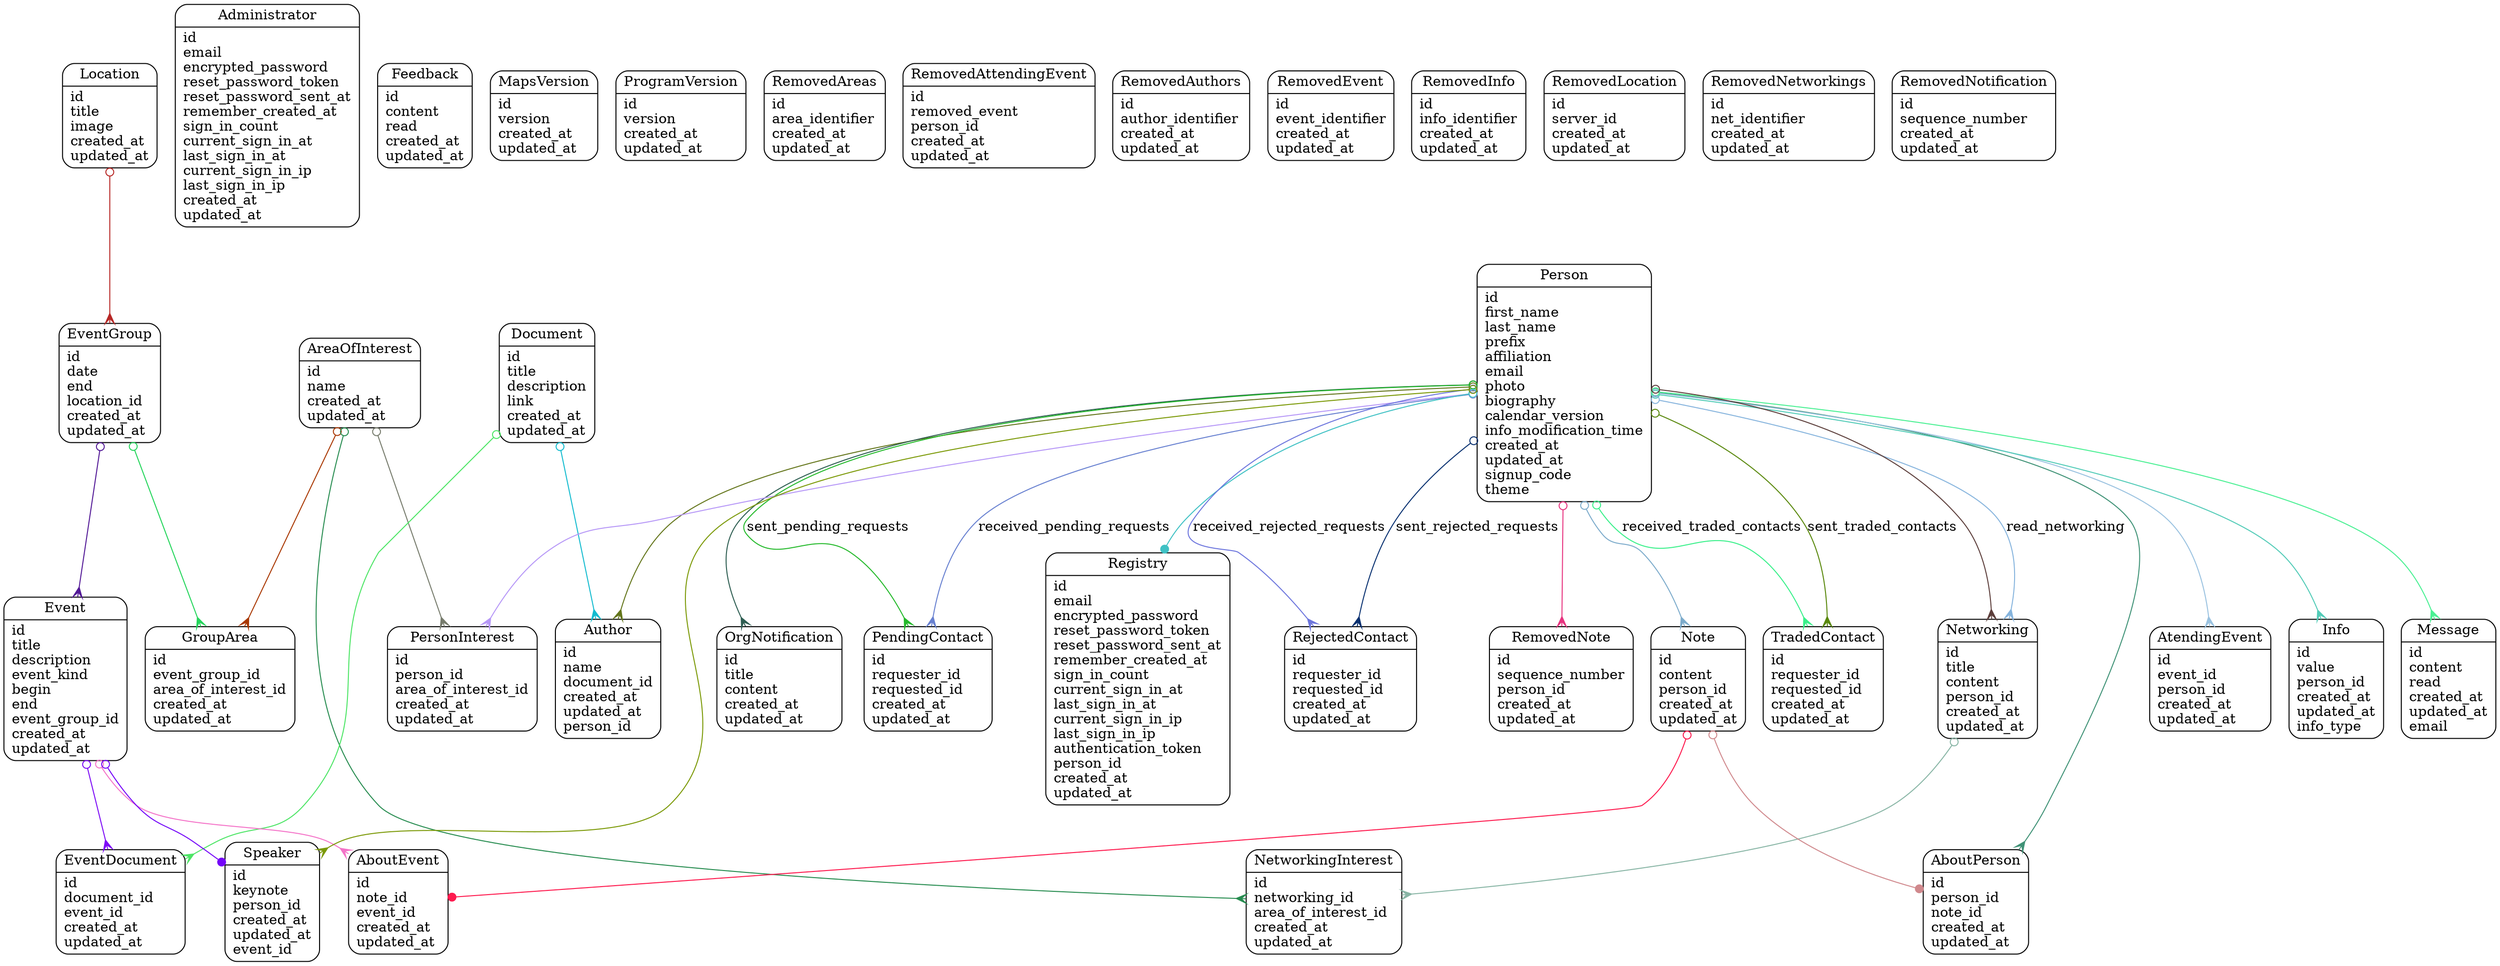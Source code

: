 digraph models_diagram {
	graph[overlap=false, splines=true]
	"AboutEvent" [shape=Mrecord, label="{AboutEvent|id\lnote_id\levent_id\lcreated_at\lupdated_at\l}"]
	"AboutPerson" [shape=Mrecord, label="{AboutPerson|id\lperson_id\lnote_id\lcreated_at\lupdated_at\l}"]
	"Administrator" [shape=Mrecord, label="{Administrator|id\lemail\lencrypted_password\lreset_password_token\lreset_password_sent_at\lremember_created_at\lsign_in_count\lcurrent_sign_in_at\llast_sign_in_at\lcurrent_sign_in_ip\llast_sign_in_ip\lcreated_at\lupdated_at\l}"]
	"AreaOfInterest" [shape=Mrecord, label="{AreaOfInterest|id\lname\lcreated_at\lupdated_at\l}"]
	"AtendingEvent" [shape=Mrecord, label="{AtendingEvent|id\levent_id\lperson_id\lcreated_at\lupdated_at\l}"]
	"Author" [shape=Mrecord, label="{Author|id\lname\ldocument_id\lcreated_at\lupdated_at\lperson_id\l}"]
	"Document" [shape=Mrecord, label="{Document|id\ltitle\ldescription\llink\lcreated_at\lupdated_at\l}"]
	"Event" [shape=Mrecord, label="{Event|id\ltitle\ldescription\levent_kind\lbegin\lend\levent_group_id\lcreated_at\lupdated_at\l}"]
	"EventDocument" [shape=Mrecord, label="{EventDocument|id\ldocument_id\levent_id\lcreated_at\lupdated_at\l}"]
	"EventGroup" [shape=Mrecord, label="{EventGroup|id\ldate\lend\llocation_id\lcreated_at\lupdated_at\l}"]
	"Feedback" [shape=Mrecord, label="{Feedback|id\lcontent\lread\lcreated_at\lupdated_at\l}"]
	"GroupArea" [shape=Mrecord, label="{GroupArea|id\levent_group_id\larea_of_interest_id\lcreated_at\lupdated_at\l}"]
	"Info" [shape=Mrecord, label="{Info|id\lvalue\lperson_id\lcreated_at\lupdated_at\linfo_type\l}"]
	"Location" [shape=Mrecord, label="{Location|id\ltitle\limage\lcreated_at\lupdated_at\l}"]
	"MapsVersion" [shape=Mrecord, label="{MapsVersion|id\lversion\lcreated_at\lupdated_at\l}"]
	"Message" [shape=Mrecord, label="{Message|id\lcontent\lread\lcreated_at\lupdated_at\lemail\l}"]
	"Networking" [shape=Mrecord, label="{Networking|id\ltitle\lcontent\lperson_id\lcreated_at\lupdated_at\l}"]
	"NetworkingInterest" [shape=Mrecord, label="{NetworkingInterest|id\lnetworking_id\larea_of_interest_id\lcreated_at\lupdated_at\l}"]
	"Note" [shape=Mrecord, label="{Note|id\lcontent\lperson_id\lcreated_at\lupdated_at\l}"]
	"OrgNotification" [shape=Mrecord, label="{OrgNotification|id\ltitle\lcontent\lcreated_at\lupdated_at\l}"]
	"PendingContact" [shape=Mrecord, label="{PendingContact|id\lrequester_id\lrequested_id\lcreated_at\lupdated_at\l}"]
	"Person" [shape=Mrecord, label="{Person|id\lfirst_name\llast_name\lprefix\laffiliation\lemail\lphoto\lbiography\lcalendar_version\linfo_modification_time\lcreated_at\lupdated_at\lsignup_code\ltheme\l}"]
	"PersonInterest" [shape=Mrecord, label="{PersonInterest|id\lperson_id\larea_of_interest_id\lcreated_at\lupdated_at\l}"]
	"ProgramVersion" [shape=Mrecord, label="{ProgramVersion|id\lversion\lcreated_at\lupdated_at\l}"]
	"Registry" [shape=Mrecord, label="{Registry|id\lemail\lencrypted_password\lreset_password_token\lreset_password_sent_at\lremember_created_at\lsign_in_count\lcurrent_sign_in_at\llast_sign_in_at\lcurrent_sign_in_ip\llast_sign_in_ip\lauthentication_token\lperson_id\lcreated_at\lupdated_at\l}"]
	"RejectedContact" [shape=Mrecord, label="{RejectedContact|id\lrequester_id\lrequested_id\lcreated_at\lupdated_at\l}"]
	"RemovedAreas" [shape=Mrecord, label="{RemovedAreas|id\larea_identifier\lcreated_at\lupdated_at\l}"]
	"RemovedAttendingEvent" [shape=Mrecord, label="{RemovedAttendingEvent|id\lremoved_event\lperson_id\lcreated_at\lupdated_at\l}"]
	"RemovedAuthors" [shape=Mrecord, label="{RemovedAuthors|id\lauthor_identifier\lcreated_at\lupdated_at\l}"]
	"RemovedEvent" [shape=Mrecord, label="{RemovedEvent|id\levent_identifier\lcreated_at\lupdated_at\l}"]
	"RemovedInfo" [shape=Mrecord, label="{RemovedInfo|id\linfo_identifier\lcreated_at\lupdated_at\l}"]
	"RemovedLocation" [shape=Mrecord, label="{RemovedLocation|id\lserver_id\lcreated_at\lupdated_at\l}"]
	"RemovedNetworkings" [shape=Mrecord, label="{RemovedNetworkings|id\lnet_identifier\lcreated_at\lupdated_at\l}"]
	"RemovedNote" [shape=Mrecord, label="{RemovedNote|id\lsequence_number\lperson_id\lcreated_at\lupdated_at\l}"]
	"RemovedNotification" [shape=Mrecord, label="{RemovedNotification|id\lsequence_number\lcreated_at\lupdated_at\l}"]
	"Speaker" [shape=Mrecord, label="{Speaker|id\lkeynote\lperson_id\lcreated_at\lupdated_at\levent_id\l}"]
	"TradedContact" [shape=Mrecord, label="{TradedContact|id\lrequester_id\lrequested_id\lcreated_at\lupdated_at\l}"]
	"AreaOfInterest" -> "GroupArea" [arrowtail=odot, arrowhead=crow, dir=both color="#A93804"]
	"AreaOfInterest" -> "NetworkingInterest" [arrowtail=odot, arrowhead=crow, dir=both color="#278C50"]
	"AreaOfInterest" -> "PersonInterest" [arrowtail=odot, arrowhead=crow, dir=both color="#767B6C"]
	"Document" -> "Author" [arrowtail=odot, arrowhead=crow, dir=both color="#13BBCF"]
	"Document" -> "EventDocument" [arrowtail=odot, arrowhead=crow, dir=both color="#4CE565"]
	"Event" -> "AboutEvent" [arrowtail=odot, arrowhead=crow, dir=both color="#F473C8"]
	"Event" -> "Speaker" [arrowtail=odot, arrowhead=dot, dir=both color="#7405F8"]
	"Event" -> "EventDocument" [arrowtail=odot, arrowhead=crow, dir=both color="#7D0CF6"]
	"EventGroup" -> "Event" [arrowtail=odot, arrowhead=crow, dir=both color="#521896"]
	"EventGroup" -> "GroupArea" [arrowtail=odot, arrowhead=crow, dir=both color="#24D55B"]
	"Location" -> "EventGroup" [arrowtail=odot, arrowhead=crow, dir=both color="#B72725"]
	"Networking" -> "NetworkingInterest" [arrowtail=odot, arrowhead=crow, dir=both color="#88B5A5"]
	"Note" -> "AboutPerson" [arrowtail=odot, arrowhead=dot, dir=both color="#D0898D"]
	"Note" -> "AboutEvent" [arrowtail=odot, arrowhead=dot, dir=both color="#FE1B4F"]
	"Person" -> "Message" [arrowtail=odot, arrowhead=crow, dir=both color="#4AF093"]
	"Person" -> "RemovedNote" [arrowtail=odot, arrowhead=crow, dir=both color="#E7337F"]
	"Person" -> "Note" [arrowtail=odot, arrowhead=crow, dir=both color="#7CABCB"]
	"Person" -> "AboutPerson" [arrowtail=odot, arrowhead=crow, dir=both color="#3F9276"]
	"Person" -> "Registry" [arrowtail=odot, arrowhead=dot, dir=both color="#3FC1C4"]
	"Person" -> "TradedContact" [label="received_traded_contacts", arrowtail=odot, arrowhead=crow, dir=both color="#39F08A"]
	"Person" -> "TradedContact" [label="sent_traded_contacts", arrowtail=odot, arrowhead=crow, dir=both color="#59880C"]
	"Person" -> "Info" [arrowtail=odot, arrowhead=crow, dir=both color="#52CBB7"]
	"Person" -> "Speaker" [arrowtail=odot, arrowhead=crow, dir=both color="#7B9907"]
	"Person" -> "Author" [arrowtail=odot, arrowhead=crow, dir=both color="#63751A"]
	"Person" -> "AtendingEvent" [arrowtail=odot, arrowhead=crow, dir=both color="#9AC2E0"]
	"Person" -> "OrgNotification" [arrowtail=odot, arrowhead=crow, dir=both color="#2D5D51"]
	"Person" -> "Networking" [label="read_networking", arrowtail=odot, arrowhead=crow, dir=both color="#86B4DD"]
	"Person" -> "Networking" [arrowtail=odot, arrowhead=crow, dir=both color="#5C3E3B"]
	"Person" -> "PersonInterest" [arrowtail=odot, arrowhead=crow, dir=both color="#B697F7"]
	"Person" -> "PendingContact" [label="sent_pending_requests", arrowtail=odot, arrowhead=crow, dir=both color="#23B92A"]
	"Person" -> "PendingContact" [label="received_pending_requests", arrowtail=odot, arrowhead=crow, dir=both color="#6780D0"]
	"Person" -> "RejectedContact" [label="sent_rejected_requests", arrowtail=odot, arrowhead=crow, dir=both color="#083070"]
	"Person" -> "RejectedContact" [label="received_rejected_requests", arrowtail=odot, arrowhead=crow, dir=both color="#6C75DD"]
}
